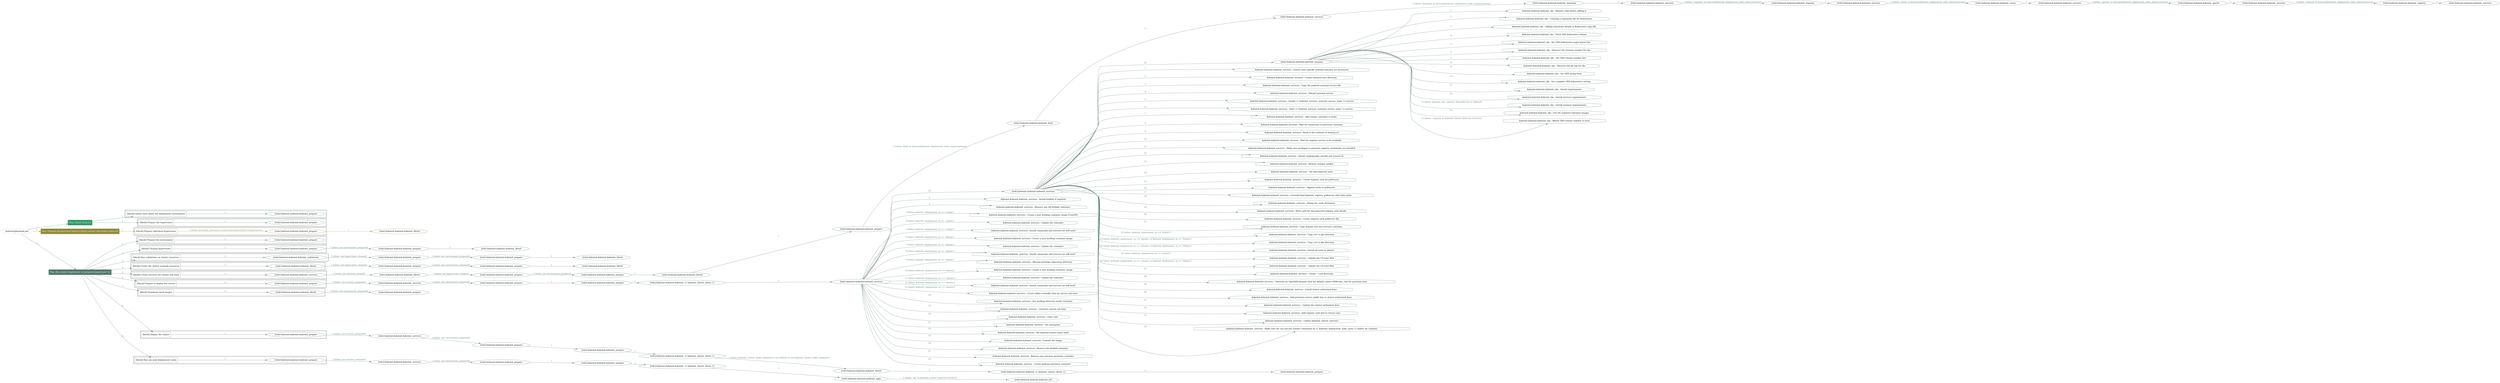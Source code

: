 digraph {
	graph [concentrate=true ordering=in rankdir=LR ratio=fill]
	edge [esep=5 sep=10]
	"kubeinit/playbook.yml" [id=root_node style=dotted]
	play_25789540 [label="Play: Initial setup (1)" color="#329a68" fontcolor="#ffffff" id=play_25789540 shape=box style=filled tooltip=localhost]
	"kubeinit/playbook.yml" -> play_25789540 [label="1 " color="#329a68" fontcolor="#329a68" id=edge_e72993f7 labeltooltip="1 " tooltip="1 "]
	subgraph "kubeinit.kubeinit.kubeinit_prepare" {
		role_4df6a228 [label="[role] kubeinit.kubeinit.kubeinit_prepare" color="#329a68" id=role_4df6a228 tooltip="kubeinit.kubeinit.kubeinit_prepare"]
	}
	subgraph "kubeinit.kubeinit.kubeinit_prepare" {
		role_48484038 [label="[role] kubeinit.kubeinit.kubeinit_prepare" color="#329a68" id=role_48484038 tooltip="kubeinit.kubeinit.kubeinit_prepare"]
	}
	subgraph "Play: Initial setup (1)" {
		play_25789540 -> block_17b54ec3 [label=1 color="#329a68" fontcolor="#329a68" id=edge_d758497b labeltooltip=1 tooltip=1]
		subgraph cluster_block_17b54ec3 {
			block_17b54ec3 [label="[block] Gather facts about the deployment environment" color="#329a68" id=block_17b54ec3 labeltooltip="Gather facts about the deployment environment" shape=box tooltip="Gather facts about the deployment environment"]
			block_17b54ec3 -> role_4df6a228 [label="1 " color="#329a68" fontcolor="#329a68" id=edge_946f43de labeltooltip="1 " tooltip="1 "]
		}
		play_25789540 -> block_f2a1f490 [label=2 color="#329a68" fontcolor="#329a68" id=edge_0c97f1bc labeltooltip=2 tooltip=2]
		subgraph cluster_block_f2a1f490 {
			block_f2a1f490 [label="[block] Prepare the hypervisors" color="#329a68" id=block_f2a1f490 labeltooltip="Prepare the hypervisors" shape=box tooltip="Prepare the hypervisors"]
			block_f2a1f490 -> role_48484038 [label="1 " color="#329a68" fontcolor="#329a68" id=edge_87503e55 labeltooltip="1 " tooltip="1 "]
		}
	}
	play_98fa24c6 [label="Play: Prepare all hypervisor hosts to deploy service and cluster nodes (0)" color="#918a3b" fontcolor="#ffffff" id=play_98fa24c6 shape=box style=filled tooltip="Play: Prepare all hypervisor hosts to deploy service and cluster nodes (0)"]
	"kubeinit/playbook.yml" -> play_98fa24c6 [label="2 " color="#918a3b" fontcolor="#918a3b" id=edge_3c9c5e88 labeltooltip="2 " tooltip="2 "]
	subgraph "kubeinit.kubeinit.kubeinit_libvirt" {
		role_6640e96f [label="[role] kubeinit.kubeinit.kubeinit_libvirt" color="#918a3b" id=role_6640e96f tooltip="kubeinit.kubeinit.kubeinit_libvirt"]
	}
	subgraph "kubeinit.kubeinit.kubeinit_prepare" {
		role_676ef710 [label="[role] kubeinit.kubeinit.kubeinit_prepare" color="#918a3b" id=role_676ef710 tooltip="kubeinit.kubeinit.kubeinit_prepare"]
		role_676ef710 -> role_6640e96f [label="1 " color="#918a3b" fontcolor="#918a3b" id=edge_6e7e1822 labeltooltip="1 " tooltip="1 "]
	}
	subgraph "Play: Prepare all hypervisor hosts to deploy service and cluster nodes (0)" {
		play_98fa24c6 -> block_30e8e353 [label=1 color="#918a3b" fontcolor="#918a3b" id=edge_4165d714 labeltooltip=1 tooltip=1]
		subgraph cluster_block_30e8e353 {
			block_30e8e353 [label="[block] Prepare individual hypervisors" color="#918a3b" id=block_30e8e353 labeltooltip="Prepare individual hypervisors" shape=box tooltip="Prepare individual hypervisors"]
			block_30e8e353 -> role_676ef710 [label="1 [when: inventory_hostname in hostvars['kubeinit-facts'].hypervisors]" color="#918a3b" fontcolor="#918a3b" id=edge_31c46680 labeltooltip="1 [when: inventory_hostname in hostvars['kubeinit-facts'].hypervisors]" tooltip="1 [when: inventory_hostname in hostvars['kubeinit-facts'].hypervisors]"]
		}
	}
	play_2e82a321 [label="Play: Run cluster deployment on prepared hypervisors (1)" color="#53796b" fontcolor="#ffffff" id=play_2e82a321 shape=box style=filled tooltip=localhost]
	"kubeinit/playbook.yml" -> play_2e82a321 [label="3 " color="#53796b" fontcolor="#53796b" id=edge_dcd41a32 labeltooltip="3 " tooltip="3 "]
	subgraph "kubeinit.kubeinit.kubeinit_prepare" {
		role_52cc72e0 [label="[role] kubeinit.kubeinit.kubeinit_prepare" color="#53796b" id=role_52cc72e0 tooltip="kubeinit.kubeinit.kubeinit_prepare"]
	}
	subgraph "kubeinit.kubeinit.kubeinit_libvirt" {
		role_91bd255e [label="[role] kubeinit.kubeinit.kubeinit_libvirt" color="#53796b" id=role_91bd255e tooltip="kubeinit.kubeinit.kubeinit_libvirt"]
	}
	subgraph "kubeinit.kubeinit.kubeinit_prepare" {
		role_01c3784e [label="[role] kubeinit.kubeinit.kubeinit_prepare" color="#53796b" id=role_01c3784e tooltip="kubeinit.kubeinit.kubeinit_prepare"]
		role_01c3784e -> role_91bd255e [label="1 " color="#53796b" fontcolor="#53796b" id=edge_bc0cad38 labeltooltip="1 " tooltip="1 "]
	}
	subgraph "kubeinit.kubeinit.kubeinit_prepare" {
		role_f15081f0 [label="[role] kubeinit.kubeinit.kubeinit_prepare" color="#53796b" id=role_f15081f0 tooltip="kubeinit.kubeinit.kubeinit_prepare"]
		role_f15081f0 -> role_01c3784e [label="1 [when: not environment_prepared]" color="#53796b" fontcolor="#53796b" id=edge_47e61c60 labeltooltip="1 [when: not environment_prepared]" tooltip="1 [when: not environment_prepared]"]
	}
	subgraph "kubeinit.kubeinit.kubeinit_libvirt" {
		role_75bc40c6 [label="[role] kubeinit.kubeinit.kubeinit_libvirt" color="#53796b" id=role_75bc40c6 tooltip="kubeinit.kubeinit.kubeinit_libvirt"]
	}
	subgraph "kubeinit.kubeinit.kubeinit_prepare" {
		role_148c593e [label="[role] kubeinit.kubeinit.kubeinit_prepare" color="#53796b" id=role_148c593e tooltip="kubeinit.kubeinit.kubeinit_prepare"]
		role_148c593e -> role_75bc40c6 [label="1 " color="#53796b" fontcolor="#53796b" id=edge_b3f2bfee labeltooltip="1 " tooltip="1 "]
	}
	subgraph "kubeinit.kubeinit.kubeinit_prepare" {
		role_64fa26fa [label="[role] kubeinit.kubeinit.kubeinit_prepare" color="#53796b" id=role_64fa26fa tooltip="kubeinit.kubeinit.kubeinit_prepare"]
		role_64fa26fa -> role_148c593e [label="1 [when: not environment_prepared]" color="#53796b" fontcolor="#53796b" id=edge_48b3cb70 labeltooltip="1 [when: not environment_prepared]" tooltip="1 [when: not environment_prepared]"]
	}
	subgraph "kubeinit.kubeinit.kubeinit_validations" {
		role_69326108 [label="[role] kubeinit.kubeinit.kubeinit_validations" color="#53796b" id=role_69326108 tooltip="kubeinit.kubeinit.kubeinit_validations"]
		role_69326108 -> role_64fa26fa [label="1 [when: not hypervisors_cleaned]" color="#53796b" fontcolor="#53796b" id=edge_3d1f391d labeltooltip="1 [when: not hypervisors_cleaned]" tooltip="1 [when: not hypervisors_cleaned]"]
	}
	subgraph "kubeinit.kubeinit.kubeinit_libvirt" {
		role_9cb591c0 [label="[role] kubeinit.kubeinit.kubeinit_libvirt" color="#53796b" id=role_9cb591c0 tooltip="kubeinit.kubeinit.kubeinit_libvirt"]
	}
	subgraph "kubeinit.kubeinit.kubeinit_prepare" {
		role_30852ffd [label="[role] kubeinit.kubeinit.kubeinit_prepare" color="#53796b" id=role_30852ffd tooltip="kubeinit.kubeinit.kubeinit_prepare"]
		role_30852ffd -> role_9cb591c0 [label="1 " color="#53796b" fontcolor="#53796b" id=edge_0b6bb149 labeltooltip="1 " tooltip="1 "]
	}
	subgraph "kubeinit.kubeinit.kubeinit_prepare" {
		role_0c551591 [label="[role] kubeinit.kubeinit.kubeinit_prepare" color="#53796b" id=role_0c551591 tooltip="kubeinit.kubeinit.kubeinit_prepare"]
		role_0c551591 -> role_30852ffd [label="1 [when: not environment_prepared]" color="#53796b" fontcolor="#53796b" id=edge_a47291db labeltooltip="1 [when: not environment_prepared]" tooltip="1 [when: not environment_prepared]"]
	}
	subgraph "kubeinit.kubeinit.kubeinit_libvirt" {
		role_129288cf [label="[role] kubeinit.kubeinit.kubeinit_libvirt" color="#53796b" id=role_129288cf tooltip="kubeinit.kubeinit.kubeinit_libvirt"]
		role_129288cf -> role_0c551591 [label="1 [when: not hypervisors_cleaned]" color="#53796b" fontcolor="#53796b" id=edge_26e2d0e3 labeltooltip="1 [when: not hypervisors_cleaned]" tooltip="1 [when: not hypervisors_cleaned]"]
	}
	subgraph "kubeinit.kubeinit.kubeinit_services" {
		role_c8e3eb1c [label="[role] kubeinit.kubeinit.kubeinit_services" color="#53796b" id=role_c8e3eb1c tooltip="kubeinit.kubeinit.kubeinit_services"]
	}
	subgraph "kubeinit.kubeinit.kubeinit_registry" {
		role_3430ca4b [label="[role] kubeinit.kubeinit.kubeinit_registry" color="#53796b" id=role_3430ca4b tooltip="kubeinit.kubeinit.kubeinit_registry"]
		role_3430ca4b -> role_c8e3eb1c [label="1 " color="#53796b" fontcolor="#53796b" id=edge_f22e5ce3 labeltooltip="1 " tooltip="1 "]
	}
	subgraph "kubeinit.kubeinit.kubeinit_services" {
		role_f0781c27 [label="[role] kubeinit.kubeinit.kubeinit_services" color="#53796b" id=role_f0781c27 tooltip="kubeinit.kubeinit.kubeinit_services"]
		role_f0781c27 -> role_3430ca4b [label="1 [when: 'registry' in hostvars[kubeinit_deployment_node_name].services]" color="#53796b" fontcolor="#53796b" id=edge_5f184052 labeltooltip="1 [when: 'registry' in hostvars[kubeinit_deployment_node_name].services]" tooltip="1 [when: 'registry' in hostvars[kubeinit_deployment_node_name].services]"]
	}
	subgraph "kubeinit.kubeinit.kubeinit_apache" {
		role_64b2e6e4 [label="[role] kubeinit.kubeinit.kubeinit_apache" color="#53796b" id=role_64b2e6e4 tooltip="kubeinit.kubeinit.kubeinit_apache"]
		role_64b2e6e4 -> role_f0781c27 [label="1 " color="#53796b" fontcolor="#53796b" id=edge_70e36060 labeltooltip="1 " tooltip="1 "]
	}
	subgraph "kubeinit.kubeinit.kubeinit_services" {
		role_1361f403 [label="[role] kubeinit.kubeinit.kubeinit_services" color="#53796b" id=role_1361f403 tooltip="kubeinit.kubeinit.kubeinit_services"]
		role_1361f403 -> role_64b2e6e4 [label="1 [when: 'apache' in hostvars[kubeinit_deployment_node_name].services]" color="#53796b" fontcolor="#53796b" id=edge_2eb09c54 labeltooltip="1 [when: 'apache' in hostvars[kubeinit_deployment_node_name].services]" tooltip="1 [when: 'apache' in hostvars[kubeinit_deployment_node_name].services]"]
	}
	subgraph "kubeinit.kubeinit.kubeinit_nexus" {
		role_da338836 [label="[role] kubeinit.kubeinit.kubeinit_nexus" color="#53796b" id=role_da338836 tooltip="kubeinit.kubeinit.kubeinit_nexus"]
		role_da338836 -> role_1361f403 [label="1 " color="#53796b" fontcolor="#53796b" id=edge_807ebc7d labeltooltip="1 " tooltip="1 "]
	}
	subgraph "kubeinit.kubeinit.kubeinit_services" {
		role_8c362864 [label="[role] kubeinit.kubeinit.kubeinit_services" color="#53796b" id=role_8c362864 tooltip="kubeinit.kubeinit.kubeinit_services"]
		role_8c362864 -> role_da338836 [label="1 [when: 'nexus' in hostvars[kubeinit_deployment_node_name].services]" color="#53796b" fontcolor="#53796b" id=edge_daf36985 labeltooltip="1 [when: 'nexus' in hostvars[kubeinit_deployment_node_name].services]" tooltip="1 [when: 'nexus' in hostvars[kubeinit_deployment_node_name].services]"]
	}
	subgraph "kubeinit.kubeinit.kubeinit_haproxy" {
		role_e01e38b0 [label="[role] kubeinit.kubeinit.kubeinit_haproxy" color="#53796b" id=role_e01e38b0 tooltip="kubeinit.kubeinit.kubeinit_haproxy"]
		role_e01e38b0 -> role_8c362864 [label="1 " color="#53796b" fontcolor="#53796b" id=edge_41c05261 labeltooltip="1 " tooltip="1 "]
	}
	subgraph "kubeinit.kubeinit.kubeinit_services" {
		role_1e6f1e65 [label="[role] kubeinit.kubeinit.kubeinit_services" color="#53796b" id=role_1e6f1e65 tooltip="kubeinit.kubeinit.kubeinit_services"]
		role_1e6f1e65 -> role_e01e38b0 [label="1 [when: 'haproxy' in hostvars[kubeinit_deployment_node_name].services]" color="#53796b" fontcolor="#53796b" id=edge_420deba4 labeltooltip="1 [when: 'haproxy' in hostvars[kubeinit_deployment_node_name].services]" tooltip="1 [when: 'haproxy' in hostvars[kubeinit_deployment_node_name].services]"]
	}
	subgraph "kubeinit.kubeinit.kubeinit_dnsmasq" {
		role_87e33ebc [label="[role] kubeinit.kubeinit.kubeinit_dnsmasq" color="#53796b" id=role_87e33ebc tooltip="kubeinit.kubeinit.kubeinit_dnsmasq"]
		role_87e33ebc -> role_1e6f1e65 [label="1 " color="#53796b" fontcolor="#53796b" id=edge_e63c06e6 labeltooltip="1 " tooltip="1 "]
	}
	subgraph "kubeinit.kubeinit.kubeinit_services" {
		role_403a1148 [label="[role] kubeinit.kubeinit.kubeinit_services" color="#53796b" id=role_403a1148 tooltip="kubeinit.kubeinit.kubeinit_services"]
		role_403a1148 -> role_87e33ebc [label="1 [when: 'dnsmasq' in hostvars[kubeinit_deployment_node_name].services]" color="#53796b" fontcolor="#53796b" id=edge_1a9ef596 labeltooltip="1 [when: 'dnsmasq' in hostvars[kubeinit_deployment_node_name].services]" tooltip="1 [when: 'dnsmasq' in hostvars[kubeinit_deployment_node_name].services]"]
	}
	subgraph "kubeinit.kubeinit.kubeinit_bind" {
		role_0ee62d5f [label="[role] kubeinit.kubeinit.kubeinit_bind" color="#53796b" id=role_0ee62d5f tooltip="kubeinit.kubeinit.kubeinit_bind"]
		role_0ee62d5f -> role_403a1148 [label="1 " color="#53796b" fontcolor="#53796b" id=edge_a21b7082 labeltooltip="1 " tooltip="1 "]
	}
	subgraph "kubeinit.kubeinit.kubeinit_prepare" {
		role_9c7f9325 [label="[role] kubeinit.kubeinit.kubeinit_prepare" color="#53796b" id=role_9c7f9325 tooltip="kubeinit.kubeinit.kubeinit_prepare"]
		role_9c7f9325 -> role_0ee62d5f [label="1 [when: 'bind' in hostvars[kubeinit_deployment_node_name].services]" color="#53796b" fontcolor="#53796b" id=edge_b4602057 labeltooltip="1 [when: 'bind' in hostvars[kubeinit_deployment_node_name].services]" tooltip="1 [when: 'bind' in hostvars[kubeinit_deployment_node_name].services]"]
	}
	subgraph "kubeinit.kubeinit.kubeinit_libvirt" {
		role_563d965b [label="[role] kubeinit.kubeinit.kubeinit_libvirt" color="#53796b" id=role_563d965b tooltip="kubeinit.kubeinit.kubeinit_libvirt"]
		role_563d965b -> role_9c7f9325 [label="1 " color="#53796b" fontcolor="#53796b" id=edge_ec39329e labeltooltip="1 " tooltip="1 "]
	}
	subgraph "kubeinit.kubeinit.kubeinit_prepare" {
		role_1eae151d [label="[role] kubeinit.kubeinit.kubeinit_prepare" color="#53796b" id=role_1eae151d tooltip="kubeinit.kubeinit.kubeinit_prepare"]
		role_1eae151d -> role_563d965b [label="1 " color="#53796b" fontcolor="#53796b" id=edge_123598b6 labeltooltip="1 " tooltip="1 "]
	}
	subgraph "kubeinit.kubeinit.kubeinit_prepare" {
		role_39b27f8f [label="[role] kubeinit.kubeinit.kubeinit_prepare" color="#53796b" id=role_39b27f8f tooltip="kubeinit.kubeinit.kubeinit_prepare"]
		role_39b27f8f -> role_1eae151d [label="1 [when: not environment_prepared]" color="#53796b" fontcolor="#53796b" id=edge_3dd0908a labeltooltip="1 [when: not environment_prepared]" tooltip="1 [when: not environment_prepared]"]
	}
	subgraph "kubeinit.kubeinit.kubeinit_libvirt" {
		role_da06d9b3 [label="[role] kubeinit.kubeinit.kubeinit_libvirt" color="#53796b" id=role_da06d9b3 tooltip="kubeinit.kubeinit.kubeinit_libvirt"]
		role_da06d9b3 -> role_39b27f8f [label="1 [when: not hypervisors_cleaned]" color="#53796b" fontcolor="#53796b" id=edge_dd434729 labeltooltip="1 [when: not hypervisors_cleaned]" tooltip="1 [when: not hypervisors_cleaned]"]
	}
	subgraph "kubeinit.kubeinit.kubeinit_services" {
		role_a884a2f3 [label="[role] kubeinit.kubeinit.kubeinit_services" color="#53796b" id=role_a884a2f3 tooltip="kubeinit.kubeinit.kubeinit_services"]
		role_a884a2f3 -> role_da06d9b3 [label="1 [when: not network_created]" color="#53796b" fontcolor="#53796b" id=edge_7356e117 labeltooltip="1 [when: not network_created]" tooltip="1 [when: not network_created]"]
	}
	subgraph "kubeinit.kubeinit.kubeinit_prepare" {
		role_0b2f1f33 [label="[role] kubeinit.kubeinit.kubeinit_prepare" color="#53796b" id=role_0b2f1f33 tooltip="kubeinit.kubeinit.kubeinit_prepare"]
		task_57b8f708 [label="kubeinit.kubeinit.kubeinit_eks : Remove repo before adding it" color="#53796b" id=task_57b8f708 shape=octagon tooltip="kubeinit.kubeinit.kubeinit_eks : Remove repo before adding it"]
		role_0b2f1f33 -> task_57b8f708 [label="1 " color="#53796b" fontcolor="#53796b" id=edge_034bfcb4 labeltooltip="1 " tooltip="1 "]
		task_d1ec7cb8 [label="kubeinit.kubeinit.kubeinit_eks : Creating a repository file for Kubernetes" color="#53796b" id=task_d1ec7cb8 shape=octagon tooltip="kubeinit.kubeinit.kubeinit_eks : Creating a repository file for Kubernetes"]
		role_0b2f1f33 -> task_d1ec7cb8 [label="2 " color="#53796b" fontcolor="#53796b" id=edge_14d5b4a9 labeltooltip="2 " tooltip="2 "]
		task_637b5ed0 [label="kubeinit.kubeinit.kubeinit_eks : Adding repository details in Kubernetes repo file." color="#53796b" id=task_637b5ed0 shape=octagon tooltip="kubeinit.kubeinit.kubeinit_eks : Adding repository details in Kubernetes repo file."]
		role_0b2f1f33 -> task_637b5ed0 [label="3 " color="#53796b" fontcolor="#53796b" id=edge_a90bb198 labeltooltip="3 " tooltip="3 "]
		task_cccdb07d [label="kubeinit.kubeinit.kubeinit_eks : Fetch EKS kubernetes release" color="#53796b" id=task_cccdb07d shape=octagon tooltip="kubeinit.kubeinit.kubeinit_eks : Fetch EKS kubernetes release"]
		role_0b2f1f33 -> task_cccdb07d [label="4 " color="#53796b" fontcolor="#53796b" id=edge_3effc099 labeltooltip="4 " tooltip="4 "]
		task_7ed0fc8e [label="kubeinit.kubeinit.kubeinit_eks : Set EKS kubernetes major-minor fact" color="#53796b" id=task_7ed0fc8e shape=octagon tooltip="kubeinit.kubeinit.kubeinit_eks : Set EKS kubernetes major-minor fact"]
		role_0b2f1f33 -> task_7ed0fc8e [label="5 " color="#53796b" fontcolor="#53796b" id=edge_ef9a0d9e labeltooltip="5 " tooltip="5 "]
		task_a417e04e [label="kubeinit.kubeinit.kubeinit_eks : Discover the revision number for eks" color="#53796b" id=task_a417e04e shape=octagon tooltip="kubeinit.kubeinit.kubeinit_eks : Discover the revision number for eks"]
		role_0b2f1f33 -> task_a417e04e [label="6 " color="#53796b" fontcolor="#53796b" id=edge_73e4083b labeltooltip="6 " tooltip="6 "]
		task_6b49d106 [label="kubeinit.kubeinit.kubeinit_eks : Set EKS release number fact" color="#53796b" id=task_6b49d106 shape=octagon tooltip="kubeinit.kubeinit.kubeinit_eks : Set EKS release number fact"]
		role_0b2f1f33 -> task_6b49d106 [label="7 " color="#53796b" fontcolor="#53796b" id=edge_de45805b labeltooltip="7 " tooltip="7 "]
		task_8132c5a5 [label="kubeinit.kubeinit.kubeinit_eks : Discover the git tag for eks" color="#53796b" id=task_8132c5a5 shape=octagon tooltip="kubeinit.kubeinit.kubeinit_eks : Discover the git tag for eks"]
		role_0b2f1f33 -> task_8132c5a5 [label="8 " color="#53796b" fontcolor="#53796b" id=edge_31110640 labeltooltip="8 " tooltip="8 "]
		task_dbc6f113 [label="kubeinit.kubeinit.kubeinit_eks : Set EKS string facts" color="#53796b" id=task_dbc6f113 shape=octagon tooltip="kubeinit.kubeinit.kubeinit_eks : Set EKS string facts"]
		role_0b2f1f33 -> task_dbc6f113 [label="9 " color="#53796b" fontcolor="#53796b" id=edge_4425cafe labeltooltip="9 " tooltip="9 "]
		task_cc38e814 [label="kubeinit.kubeinit.kubeinit_eks : Set complete EKS kubernetes version" color="#53796b" id=task_cc38e814 shape=octagon tooltip="kubeinit.kubeinit.kubeinit_eks : Set complete EKS kubernetes version"]
		role_0b2f1f33 -> task_cc38e814 [label="10 " color="#53796b" fontcolor="#53796b" id=edge_0fdbec52 labeltooltip="10 " tooltip="10 "]
		task_9419f75a [label="kubeinit.kubeinit.kubeinit_eks : Install requirements" color="#53796b" id=task_9419f75a shape=octagon tooltip="kubeinit.kubeinit.kubeinit_eks : Install requirements"]
		role_0b2f1f33 -> task_9419f75a [label="11 " color="#53796b" fontcolor="#53796b" id=edge_d0635ce7 labeltooltip="11 " tooltip="11 "]
		task_ac7477d4 [label="kubeinit.kubeinit.kubeinit_eks : Install services requirements" color="#53796b" id=task_ac7477d4 shape=octagon tooltip="kubeinit.kubeinit.kubeinit_eks : Install services requirements"]
		role_0b2f1f33 -> task_ac7477d4 [label="12 " color="#53796b" fontcolor="#53796b" id=edge_d0572738 labeltooltip="12 " tooltip="12 "]
		task_7e1695ed [label="kubeinit.kubeinit.kubeinit_eks : Install common requirements" color="#53796b" id=task_7e1695ed shape=octagon tooltip="kubeinit.kubeinit.kubeinit_eks : Install common requirements"]
		role_0b2f1f33 -> task_7e1695ed [label="13 [when: kubeinit_eks_common_dependencies is defined]" color="#53796b" fontcolor="#53796b" id=edge_30353ecc labeltooltip="13 [when: kubeinit_eks_common_dependencies is defined]" tooltip="13 [when: kubeinit_eks_common_dependencies is defined]"]
		task_5ae4efda [label="kubeinit.kubeinit.kubeinit_eks : Get the required container images" color="#53796b" id=task_5ae4efda shape=octagon tooltip="kubeinit.kubeinit.kubeinit_eks : Get the required container images"]
		role_0b2f1f33 -> task_5ae4efda [label="14 " color="#53796b" fontcolor="#53796b" id=edge_1bb314c8 labeltooltip="14 " tooltip="14 "]
		task_16249d3e [label="kubeinit.kubeinit.kubeinit_eks : Mirror EKS remote registry to local" color="#53796b" id=task_16249d3e shape=octagon tooltip="kubeinit.kubeinit.kubeinit_eks : Mirror EKS remote registry to local"]
		role_0b2f1f33 -> task_16249d3e [label="15 [when: 'registry' in kubeinit_cluster_hostvars.services]" color="#53796b" fontcolor="#53796b" id=edge_6104a4f0 labeltooltip="15 [when: 'registry' in kubeinit_cluster_hostvars.services]" tooltip="15 [when: 'registry' in kubeinit_cluster_hostvars.services]"]
	}
	subgraph "kubeinit.kubeinit.kubeinit_services" {
		role_f0142e36 [label="[role] kubeinit.kubeinit.kubeinit_services" color="#53796b" id=role_f0142e36 tooltip="kubeinit.kubeinit.kubeinit_services"]
		task_8b461ec0 [label="kubeinit.kubeinit.kubeinit_services : Ensure user specific systemd instance are persistent" color="#53796b" id=task_8b461ec0 shape=octagon tooltip="kubeinit.kubeinit.kubeinit_services : Ensure user specific systemd instance are persistent"]
		role_f0142e36 -> task_8b461ec0 [label="1 " color="#53796b" fontcolor="#53796b" id=edge_ca26e8cc labeltooltip="1 " tooltip="1 "]
		task_dc1bced7 [label="kubeinit.kubeinit.kubeinit_services : Create systemd user directory" color="#53796b" id=task_dc1bced7 shape=octagon tooltip="kubeinit.kubeinit.kubeinit_services : Create systemd user directory"]
		role_f0142e36 -> task_dc1bced7 [label="2 " color="#53796b" fontcolor="#53796b" id=edge_1632a07d labeltooltip="2 " tooltip="2 "]
		task_22d234e5 [label="kubeinit.kubeinit.kubeinit_services : Copy the podman systemd service file" color="#53796b" id=task_22d234e5 shape=octagon tooltip="kubeinit.kubeinit.kubeinit_services : Copy the podman systemd service file"]
		role_f0142e36 -> task_22d234e5 [label="3 " color="#53796b" fontcolor="#53796b" id=edge_368835a4 labeltooltip="3 " tooltip="3 "]
		task_c2c61f5b [label="kubeinit.kubeinit.kubeinit_services : Reload systemd service" color="#53796b" id=task_c2c61f5b shape=octagon tooltip="kubeinit.kubeinit.kubeinit_services : Reload systemd service"]
		role_f0142e36 -> task_c2c61f5b [label="4 " color="#53796b" fontcolor="#53796b" id=edge_15d389c3 labeltooltip="4 " tooltip="4 "]
		task_32464d28 [label="kubeinit.kubeinit.kubeinit_services : Enable {{ kubeinit_services_systemd_service_name }}.service" color="#53796b" id=task_32464d28 shape=octagon tooltip="kubeinit.kubeinit.kubeinit_services : Enable {{ kubeinit_services_systemd_service_name }}.service"]
		role_f0142e36 -> task_32464d28 [label="5 " color="#53796b" fontcolor="#53796b" id=edge_c49d6d9f labeltooltip="5 " tooltip="5 "]
		task_c807ba89 [label="kubeinit.kubeinit.kubeinit_services : Start {{ kubeinit_services_systemd_service_name }}.service" color="#53796b" id=task_c807ba89 shape=octagon tooltip="kubeinit.kubeinit.kubeinit_services : Start {{ kubeinit_services_systemd_service_name }}.service"]
		role_f0142e36 -> task_c807ba89 [label="6 " color="#53796b" fontcolor="#53796b" id=edge_3a4fb775 labeltooltip="6 " tooltip="6 "]
		task_00e70c11 [label="kubeinit.kubeinit.kubeinit_services : Add remote container to hosts" color="#53796b" id=task_00e70c11 shape=octagon tooltip="kubeinit.kubeinit.kubeinit_services : Add remote container to hosts"]
		role_f0142e36 -> task_00e70c11 [label="7 " color="#53796b" fontcolor="#53796b" id=edge_1b70b6ad labeltooltip="7 " tooltip="7 "]
		task_2fcf8228 [label="kubeinit.kubeinit.kubeinit_services : Wait for connection to provision container" color="#53796b" id=task_2fcf8228 shape=octagon tooltip="kubeinit.kubeinit.kubeinit_services : Wait for connection to provision container"]
		role_f0142e36 -> task_2fcf8228 [label="8 " color="#53796b" fontcolor="#53796b" id=edge_6fb21a37 labeltooltip="8 " tooltip="8 "]
		task_a76da581 [label="kubeinit.kubeinit.kubeinit_services : Read in the contents of domain.crt" color="#53796b" id=task_a76da581 shape=octagon tooltip="kubeinit.kubeinit.kubeinit_services : Read in the contents of domain.crt"]
		role_f0142e36 -> task_a76da581 [label="9 " color="#53796b" fontcolor="#53796b" id=edge_44ac663f labeltooltip="9 " tooltip="9 "]
		task_7c9d9013 [label="kubeinit.kubeinit.kubeinit_services : Wait for registry service to be available" color="#53796b" id=task_7c9d9013 shape=octagon tooltip="kubeinit.kubeinit.kubeinit_services : Wait for registry service to be available"]
		role_f0142e36 -> task_7c9d9013 [label="10 " color="#53796b" fontcolor="#53796b" id=edge_3a46d1f7 labeltooltip="10 " tooltip="10 "]
		task_2ae25ecf [label="kubeinit.kubeinit.kubeinit_services : Make sure packages to generate registry credentials are installed" color="#53796b" id=task_2ae25ecf shape=octagon tooltip="kubeinit.kubeinit.kubeinit_services : Make sure packages to generate registry credentials are installed"]
		role_f0142e36 -> task_2ae25ecf [label="11 " color="#53796b" fontcolor="#53796b" id=edge_ad8ce67d labeltooltip="11 " tooltip="11 "]
		task_748e7cab [label="kubeinit.kubeinit.kubeinit_services : Install cryptography, passlib and nexus3-cli" color="#53796b" id=task_748e7cab shape=octagon tooltip="kubeinit.kubeinit.kubeinit_services : Install cryptography, passlib and nexus3-cli"]
		role_f0142e36 -> task_748e7cab [label="12 " color="#53796b" fontcolor="#53796b" id=edge_ad7fa4c1 labeltooltip="12 " tooltip="12 "]
		task_e6ee213f [label="kubeinit.kubeinit.kubeinit_services : Remove nologin marker" color="#53796b" id=task_e6ee213f shape=octagon tooltip="kubeinit.kubeinit.kubeinit_services : Remove nologin marker"]
		role_f0142e36 -> task_e6ee213f [label="13 " color="#53796b" fontcolor="#53796b" id=edge_d543a660 labeltooltip="13 " tooltip="13 "]
		task_3861ac7d [label="kubeinit.kubeinit.kubeinit_services : Set disconnected_auth" color="#53796b" id=task_3861ac7d shape=octagon tooltip="kubeinit.kubeinit.kubeinit_services : Set disconnected_auth"]
		role_f0142e36 -> task_3861ac7d [label="14 " color="#53796b" fontcolor="#53796b" id=edge_80b7dc83 labeltooltip="14 " tooltip="14 "]
		task_4680529b [label="kubeinit.kubeinit.kubeinit_services : Create registry auth for pullsecret" color="#53796b" id=task_4680529b shape=octagon tooltip="kubeinit.kubeinit.kubeinit_services : Create registry auth for pullsecret"]
		role_f0142e36 -> task_4680529b [label="15 " color="#53796b" fontcolor="#53796b" id=edge_90eb431f labeltooltip="15 " tooltip="15 "]
		task_8eae2893 [label="kubeinit.kubeinit.kubeinit_services : Append auths to pullsecret" color="#53796b" id=task_8eae2893 shape=octagon tooltip="kubeinit.kubeinit.kubeinit_services : Append auths to pullsecret"]
		role_f0142e36 -> task_8eae2893 [label="16 " color="#53796b" fontcolor="#53796b" id=edge_8a4b43af labeltooltip="16 " tooltip="16 "]
		task_775c428d [label="kubeinit.kubeinit.kubeinit_services : Override final kubeinit_registry_pullsecret with both auths" color="#53796b" id=task_775c428d shape=octagon tooltip="kubeinit.kubeinit.kubeinit_services : Override final kubeinit_registry_pullsecret with both auths"]
		role_f0142e36 -> task_775c428d [label="17 " color="#53796b" fontcolor="#53796b" id=edge_0928d2c8 labeltooltip="17 " tooltip="17 "]
		task_4ec63180 [label="kubeinit.kubeinit.kubeinit_services : Debug the creds dictionary" color="#53796b" id=task_4ec63180 shape=octagon tooltip="kubeinit.kubeinit.kubeinit_services : Debug the creds dictionary"]
		role_f0142e36 -> task_4ec63180 [label="18 " color="#53796b" fontcolor="#53796b" id=edge_82c70f83 labeltooltip="18 " tooltip="18 "]
		task_bd689809 [label="kubeinit.kubeinit.kubeinit_services : Write auth for disconnected registry auth details" color="#53796b" id=task_bd689809 shape=octagon tooltip="kubeinit.kubeinit.kubeinit_services : Write auth for disconnected registry auth details"]
		role_f0142e36 -> task_bd689809 [label="19 " color="#53796b" fontcolor="#53796b" id=edge_e71bb30f labeltooltip="19 " tooltip="19 "]
		task_c376db4e [label="kubeinit.kubeinit.kubeinit_services : Create registry auth pullsecret file" color="#53796b" id=task_c376db4e shape=octagon tooltip="kubeinit.kubeinit.kubeinit_services : Create registry auth pullsecret file"]
		role_f0142e36 -> task_c376db4e [label="20 " color="#53796b" fontcolor="#53796b" id=edge_a72ad95c labeltooltip="20 " tooltip="20 "]
		task_e8494477 [label="kubeinit.kubeinit.kubeinit_services : Copy domain cert into services container" color="#53796b" id=task_e8494477 shape=octagon tooltip="kubeinit.kubeinit.kubeinit_services : Copy domain cert into services container"]
		role_f0142e36 -> task_e8494477 [label="21 " color="#53796b" fontcolor="#53796b" id=edge_98558f03 labeltooltip="21 " tooltip="21 "]
		task_863ad43c [label="kubeinit.kubeinit.kubeinit_services : Copy cert to pki directory" color="#53796b" id=task_863ad43c shape=octagon tooltip="kubeinit.kubeinit.kubeinit_services : Copy cert to pki directory"]
		role_f0142e36 -> task_863ad43c [label="22 [when: kubeinit_deployment_os == 'centos']" color="#53796b" fontcolor="#53796b" id=edge_702bed70 labeltooltip="22 [when: kubeinit_deployment_os == 'centos']" tooltip="22 [when: kubeinit_deployment_os == 'centos']"]
		task_c330febb [label="kubeinit.kubeinit.kubeinit_services : Copy cert to pki directory" color="#53796b" id=task_c330febb shape=octagon tooltip="kubeinit.kubeinit.kubeinit_services : Copy cert to pki directory"]
		role_f0142e36 -> task_c330febb [label="23 [when: kubeinit_deployment_os == 'ubuntu' or kubeinit_deployment_os == 'debian']" color="#53796b" fontcolor="#53796b" id=edge_531fca39 labeltooltip="23 [when: kubeinit_deployment_os == 'ubuntu' or kubeinit_deployment_os == 'debian']" tooltip="23 [when: kubeinit_deployment_os == 'ubuntu' or kubeinit_deployment_os == 'debian']"]
		task_31eccf15 [label="kubeinit.kubeinit.kubeinit_services : Install all certs in ubuntu" color="#53796b" id=task_31eccf15 shape=octagon tooltip="kubeinit.kubeinit.kubeinit_services : Install all certs in ubuntu"]
		role_f0142e36 -> task_31eccf15 [label="24 [when: kubeinit_deployment_os == 'ubuntu' or kubeinit_deployment_os == 'debian']" color="#53796b" fontcolor="#53796b" id=edge_282d697e labeltooltip="24 [when: kubeinit_deployment_os == 'ubuntu' or kubeinit_deployment_os == 'debian']" tooltip="24 [when: kubeinit_deployment_os == 'ubuntu' or kubeinit_deployment_os == 'debian']"]
		task_029cddeb [label="kubeinit.kubeinit.kubeinit_services : Update the CA trust files" color="#53796b" id=task_029cddeb shape=octagon tooltip="kubeinit.kubeinit.kubeinit_services : Update the CA trust files"]
		role_f0142e36 -> task_029cddeb [label="25 [when: kubeinit_deployment_os == 'centos']" color="#53796b" fontcolor="#53796b" id=edge_5b55aae2 labeltooltip="25 [when: kubeinit_deployment_os == 'centos']" tooltip="25 [when: kubeinit_deployment_os == 'centos']"]
		task_50ca7800 [label="kubeinit.kubeinit.kubeinit_services : Update the CA trust files" color="#53796b" id=task_50ca7800 shape=octagon tooltip="kubeinit.kubeinit.kubeinit_services : Update the CA trust files"]
		role_f0142e36 -> task_50ca7800 [label="26 [when: kubeinit_deployment_os == 'ubuntu' or kubeinit_deployment_os == 'debian']" color="#53796b" fontcolor="#53796b" id=edge_95b531e8 labeltooltip="26 [when: kubeinit_deployment_os == 'ubuntu' or kubeinit_deployment_os == 'debian']" tooltip="26 [when: kubeinit_deployment_os == 'ubuntu' or kubeinit_deployment_os == 'debian']"]
		task_827b15aa [label="kubeinit.kubeinit.kubeinit_services : Create ~/.ssh directory" color="#53796b" id=task_827b15aa shape=octagon tooltip="kubeinit.kubeinit.kubeinit_services : Create ~/.ssh directory"]
		role_f0142e36 -> task_827b15aa [label="27 " color="#53796b" fontcolor="#53796b" id=edge_f384c23d labeltooltip="27 " tooltip="27 "]
		task_21db5887 [label="kubeinit.kubeinit.kubeinit_services : Generate an OpenSSH keypair with the default values (4096 bits, rsa) for provision host" color="#53796b" id=task_21db5887 shape=octagon tooltip="kubeinit.kubeinit.kubeinit_services : Generate an OpenSSH keypair with the default values (4096 bits, rsa) for provision host"]
		role_f0142e36 -> task_21db5887 [label="28 " color="#53796b" fontcolor="#53796b" id=edge_23a3ebdc labeltooltip="28 " tooltip="28 "]
		task_e54b8ce9 [label="kubeinit.kubeinit.kubeinit_services : Install cluster authorized keys" color="#53796b" id=task_e54b8ce9 shape=octagon tooltip="kubeinit.kubeinit.kubeinit_services : Install cluster authorized keys"]
		role_f0142e36 -> task_e54b8ce9 [label="29 " color="#53796b" fontcolor="#53796b" id=edge_7071a7eb labeltooltip="29 " tooltip="29 "]
		task_0a87ad24 [label="kubeinit.kubeinit.kubeinit_services : Add provision service public key to cluster authorized_keys" color="#53796b" id=task_0a87ad24 shape=octagon tooltip="kubeinit.kubeinit.kubeinit_services : Add provision service public key to cluster authorized_keys"]
		role_f0142e36 -> task_0a87ad24 [label="30 " color="#53796b" fontcolor="#53796b" id=edge_6f6d266f labeltooltip="30 " tooltip="30 "]
		task_424a9bed [label="kubeinit.kubeinit.kubeinit_services : Update the cluster authorized_keys" color="#53796b" id=task_424a9bed shape=octagon tooltip="kubeinit.kubeinit.kubeinit_services : Update the cluster authorized_keys"]
		role_f0142e36 -> task_424a9bed [label="31 " color="#53796b" fontcolor="#53796b" id=edge_68250f46 labeltooltip="31 " tooltip="31 "]
		task_889a74db [label="kubeinit.kubeinit.kubeinit_services : Add registry auth info to cluster vars" color="#53796b" id=task_889a74db shape=octagon tooltip="kubeinit.kubeinit.kubeinit_services : Add registry auth info to cluster vars"]
		role_f0142e36 -> task_889a74db [label="32 " color="#53796b" fontcolor="#53796b" id=edge_e3b362b3 labeltooltip="32 " tooltip="32 "]
		task_a175d3c4 [label="kubeinit.kubeinit.kubeinit_services : Update kubeinit_cluster_hostvars" color="#53796b" id=task_a175d3c4 shape=octagon tooltip="kubeinit.kubeinit.kubeinit_services : Update kubeinit_cluster_hostvars"]
		role_f0142e36 -> task_a175d3c4 [label="33 " color="#53796b" fontcolor="#53796b" id=edge_61ef1e95 labeltooltip="33 " tooltip="33 "]
		task_149f2c0f [label="kubeinit.kubeinit.kubeinit_services : Make sure we can execute remote commands on {{ kubeinit_deployment_node_name }} before we continue" color="#53796b" id=task_149f2c0f shape=octagon tooltip="kubeinit.kubeinit.kubeinit_services : Make sure we can execute remote commands on {{ kubeinit_deployment_node_name }} before we continue"]
		role_f0142e36 -> task_149f2c0f [label="34 " color="#53796b" fontcolor="#53796b" id=edge_6f3a9f80 labeltooltip="34 " tooltip="34 "]
		role_f0142e36 -> role_0b2f1f33 [label="35 " color="#53796b" fontcolor="#53796b" id=edge_2817893d labeltooltip="35 " tooltip="35 "]
	}
	subgraph "kubeinit.kubeinit.kubeinit_services" {
		role_968271bb [label="[role] kubeinit.kubeinit.kubeinit_services" color="#53796b" id=role_968271bb tooltip="kubeinit.kubeinit.kubeinit_services"]
		task_5c07f62b [label="kubeinit.kubeinit.kubeinit_services : Install buildah if required" color="#53796b" id=task_5c07f62b shape=octagon tooltip="kubeinit.kubeinit.kubeinit_services : Install buildah if required"]
		role_968271bb -> task_5c07f62b [label="1 " color="#53796b" fontcolor="#53796b" id=edge_a0b656a6 labeltooltip="1 " tooltip="1 "]
		task_ec59de13 [label="kubeinit.kubeinit.kubeinit_services : Remove any old buildah container" color="#53796b" id=task_ec59de13 shape=octagon tooltip="kubeinit.kubeinit.kubeinit_services : Remove any old buildah container"]
		role_968271bb -> task_ec59de13 [label="2 " color="#53796b" fontcolor="#53796b" id=edge_e2e35fbb labeltooltip="2 " tooltip="2 "]
		task_ea3926cb [label="kubeinit.kubeinit.kubeinit_services : Create a new working container image (CentOS)" color="#53796b" id=task_ea3926cb shape=octagon tooltip="kubeinit.kubeinit.kubeinit_services : Create a new working container image (CentOS)"]
		role_968271bb -> task_ea3926cb [label="3 [when: kubeinit_deployment_os == 'centos']" color="#53796b" fontcolor="#53796b" id=edge_0f11d39f labeltooltip="3 [when: kubeinit_deployment_os == 'centos']" tooltip="3 [when: kubeinit_deployment_os == 'centos']"]
		task_0cc7c023 [label="kubeinit.kubeinit.kubeinit_services : Update the container" color="#53796b" id=task_0cc7c023 shape=octagon tooltip="kubeinit.kubeinit.kubeinit_services : Update the container"]
		role_968271bb -> task_0cc7c023 [label="4 [when: kubeinit_deployment_os == 'centos']" color="#53796b" fontcolor="#53796b" id=edge_bc0999b0 labeltooltip="4 [when: kubeinit_deployment_os == 'centos']" tooltip="4 [when: kubeinit_deployment_os == 'centos']"]
		task_aa19b33f [label="kubeinit.kubeinit.kubeinit_services : Install commands and services we will need" color="#53796b" id=task_aa19b33f shape=octagon tooltip="kubeinit.kubeinit.kubeinit_services : Install commands and services we will need"]
		role_968271bb -> task_aa19b33f [label="5 [when: kubeinit_deployment_os == 'centos']" color="#53796b" fontcolor="#53796b" id=edge_160ab361 labeltooltip="5 [when: kubeinit_deployment_os == 'centos']" tooltip="5 [when: kubeinit_deployment_os == 'centos']"]
		task_6d6ea723 [label="kubeinit.kubeinit.kubeinit_services : Create a new working container image" color="#53796b" id=task_6d6ea723 shape=octagon tooltip="kubeinit.kubeinit.kubeinit_services : Create a new working container image"]
		role_968271bb -> task_6d6ea723 [label="6 [when: kubeinit_deployment_os == 'debian']" color="#53796b" fontcolor="#53796b" id=edge_59bb93ab labeltooltip="6 [when: kubeinit_deployment_os == 'debian']" tooltip="6 [when: kubeinit_deployment_os == 'debian']"]
		task_a7a19d77 [label="kubeinit.kubeinit.kubeinit_services : Update the container" color="#53796b" id=task_a7a19d77 shape=octagon tooltip="kubeinit.kubeinit.kubeinit_services : Update the container"]
		role_968271bb -> task_a7a19d77 [label="7 [when: kubeinit_deployment_os == 'debian']" color="#53796b" fontcolor="#53796b" id=edge_7acdc6c1 labeltooltip="7 [when: kubeinit_deployment_os == 'debian']" tooltip="7 [when: kubeinit_deployment_os == 'debian']"]
		task_20dae579 [label="kubeinit.kubeinit.kubeinit_services : Install commands and services we will need" color="#53796b" id=task_20dae579 shape=octagon tooltip="kubeinit.kubeinit.kubeinit_services : Install commands and services we will need"]
		role_968271bb -> task_20dae579 [label="8 [when: kubeinit_deployment_os == 'debian']" color="#53796b" fontcolor="#53796b" id=edge_de548d22 labeltooltip="8 [when: kubeinit_deployment_os == 'debian']" tooltip="8 [when: kubeinit_deployment_os == 'debian']"]
		task_b4d12044 [label="kubeinit.kubeinit.kubeinit_services : Missing privilege separation directory" color="#53796b" id=task_b4d12044 shape=octagon tooltip="kubeinit.kubeinit.kubeinit_services : Missing privilege separation directory"]
		role_968271bb -> task_b4d12044 [label="9 [when: kubeinit_deployment_os == 'debian']" color="#53796b" fontcolor="#53796b" id=edge_c55752a2 labeltooltip="9 [when: kubeinit_deployment_os == 'debian']" tooltip="9 [when: kubeinit_deployment_os == 'debian']"]
		task_286211ae [label="kubeinit.kubeinit.kubeinit_services : Create a new working container image" color="#53796b" id=task_286211ae shape=octagon tooltip="kubeinit.kubeinit.kubeinit_services : Create a new working container image"]
		role_968271bb -> task_286211ae [label="10 [when: kubeinit_deployment_os == 'ubuntu']" color="#53796b" fontcolor="#53796b" id=edge_af2e55d1 labeltooltip="10 [when: kubeinit_deployment_os == 'ubuntu']" tooltip="10 [when: kubeinit_deployment_os == 'ubuntu']"]
		task_723dbd76 [label="kubeinit.kubeinit.kubeinit_services : Update the container" color="#53796b" id=task_723dbd76 shape=octagon tooltip="kubeinit.kubeinit.kubeinit_services : Update the container"]
		role_968271bb -> task_723dbd76 [label="11 [when: kubeinit_deployment_os == 'ubuntu']" color="#53796b" fontcolor="#53796b" id=edge_a4cf0cf2 labeltooltip="11 [when: kubeinit_deployment_os == 'ubuntu']" tooltip="11 [when: kubeinit_deployment_os == 'ubuntu']"]
		task_9d03738f [label="kubeinit.kubeinit.kubeinit_services : Install commands and services we will need" color="#53796b" id=task_9d03738f shape=octagon tooltip="kubeinit.kubeinit.kubeinit_services : Install commands and services we will need"]
		role_968271bb -> task_9d03738f [label="12 [when: kubeinit_deployment_os == 'ubuntu']" color="#53796b" fontcolor="#53796b" id=edge_58304bb6 labeltooltip="12 [when: kubeinit_deployment_os == 'ubuntu']" tooltip="12 [when: kubeinit_deployment_os == 'ubuntu']"]
		task_9e7a2ef1 [label="kubeinit.kubeinit.kubeinit_services : Create folder normally done by service ssh start" color="#53796b" id=task_9e7a2ef1 shape=octagon tooltip="kubeinit.kubeinit.kubeinit_services : Create folder normally done by service ssh start"]
		role_968271bb -> task_9e7a2ef1 [label="13 [when: kubeinit_deployment_os == 'ubuntu']" color="#53796b" fontcolor="#53796b" id=edge_fb2eca1c labeltooltip="13 [when: kubeinit_deployment_os == 'ubuntu']" tooltip="13 [when: kubeinit_deployment_os == 'ubuntu']"]
		task_60ba14a7 [label="kubeinit.kubeinit.kubeinit_services : Set working directory inside container" color="#53796b" id=task_60ba14a7 shape=octagon tooltip="kubeinit.kubeinit.kubeinit_services : Set working directory inside container"]
		role_968271bb -> task_60ba14a7 [label="14 " color="#53796b" fontcolor="#53796b" id=edge_c4e578e2 labeltooltip="14 " tooltip="14 "]
		task_f8591c14 [label="kubeinit.kubeinit.kubeinit_services : Generate system ssh keys" color="#53796b" id=task_f8591c14 shape=octagon tooltip="kubeinit.kubeinit.kubeinit_services : Generate system ssh keys"]
		role_968271bb -> task_f8591c14 [label="15 " color="#53796b" fontcolor="#53796b" id=edge_04cc7238 labeltooltip="15 " tooltip="15 "]
		task_d683792b [label="kubeinit.kubeinit.kubeinit_services : Clear cmd" color="#53796b" id=task_d683792b shape=octagon tooltip="kubeinit.kubeinit.kubeinit_services : Clear cmd"]
		role_968271bb -> task_d683792b [label="16 " color="#53796b" fontcolor="#53796b" id=edge_c616e14a labeltooltip="16 " tooltip="16 "]
		task_abcdd1da [label="kubeinit.kubeinit.kubeinit_services : Set entrypoint" color="#53796b" id=task_abcdd1da shape=octagon tooltip="kubeinit.kubeinit.kubeinit_services : Set entrypoint"]
		role_968271bb -> task_abcdd1da [label="17 " color="#53796b" fontcolor="#53796b" id=edge_9b97b192 labeltooltip="17 " tooltip="17 "]
		task_fbb75073 [label="kubeinit.kubeinit.kubeinit_services : Set kubeinit-cluster-name label" color="#53796b" id=task_fbb75073 shape=octagon tooltip="kubeinit.kubeinit.kubeinit_services : Set kubeinit-cluster-name label"]
		role_968271bb -> task_fbb75073 [label="18 " color="#53796b" fontcolor="#53796b" id=edge_1ceb3001 labeltooltip="18 " tooltip="18 "]
		task_9519d162 [label="kubeinit.kubeinit.kubeinit_services : Commit the image" color="#53796b" id=task_9519d162 shape=octagon tooltip="kubeinit.kubeinit.kubeinit_services : Commit the image"]
		role_968271bb -> task_9519d162 [label="19 " color="#53796b" fontcolor="#53796b" id=edge_a8cac79c labeltooltip="19 " tooltip="19 "]
		task_d7803de0 [label="kubeinit.kubeinit.kubeinit_services : Remove the buildah container" color="#53796b" id=task_d7803de0 shape=octagon tooltip="kubeinit.kubeinit.kubeinit_services : Remove the buildah container"]
		role_968271bb -> task_d7803de0 [label="20 " color="#53796b" fontcolor="#53796b" id=edge_0bd56199 labeltooltip="20 " tooltip="20 "]
		task_bb703285 [label="kubeinit.kubeinit.kubeinit_services : Remove any previous provision container" color="#53796b" id=task_bb703285 shape=octagon tooltip="kubeinit.kubeinit.kubeinit_services : Remove any previous provision container"]
		role_968271bb -> task_bb703285 [label="21 " color="#53796b" fontcolor="#53796b" id=edge_f4b29c93 labeltooltip="21 " tooltip="21 "]
		task_823a0509 [label="kubeinit.kubeinit.kubeinit_services : Create podman provision container" color="#53796b" id=task_823a0509 shape=octagon tooltip="kubeinit.kubeinit.kubeinit_services : Create podman provision container"]
		role_968271bb -> task_823a0509 [label="22 " color="#53796b" fontcolor="#53796b" id=edge_5888dd7a labeltooltip="22 " tooltip="22 "]
		role_968271bb -> role_f0142e36 [label="23 " color="#53796b" fontcolor="#53796b" id=edge_8dbcfce1 labeltooltip="23 " tooltip="23 "]
	}
	subgraph "kubeinit.kubeinit.kubeinit_{{ kubeinit_cluster_distro }}" {
		role_6cb5c337 [label="[role] kubeinit.kubeinit.kubeinit_{{ kubeinit_cluster_distro }}" color="#53796b" id=role_6cb5c337 tooltip="kubeinit.kubeinit.kubeinit_{{ kubeinit_cluster_distro }}"]
		role_6cb5c337 -> role_968271bb [label="1 " color="#53796b" fontcolor="#53796b" id=edge_d0081e02 labeltooltip="1 " tooltip="1 "]
	}
	subgraph "kubeinit.kubeinit.kubeinit_prepare" {
		role_268585b3 [label="[role] kubeinit.kubeinit.kubeinit_prepare" color="#53796b" id=role_268585b3 tooltip="kubeinit.kubeinit.kubeinit_prepare"]
		role_268585b3 -> role_6cb5c337 [label="1 " color="#53796b" fontcolor="#53796b" id=edge_a807e372 labeltooltip="1 " tooltip="1 "]
	}
	subgraph "kubeinit.kubeinit.kubeinit_prepare" {
		role_249537aa [label="[role] kubeinit.kubeinit.kubeinit_prepare" color="#53796b" id=role_249537aa tooltip="kubeinit.kubeinit.kubeinit_prepare"]
		role_249537aa -> role_268585b3 [label="1 " color="#53796b" fontcolor="#53796b" id=edge_481dce7a labeltooltip="1 " tooltip="1 "]
	}
	subgraph "kubeinit.kubeinit.kubeinit_services" {
		role_15d8e625 [label="[role] kubeinit.kubeinit.kubeinit_services" color="#53796b" id=role_15d8e625 tooltip="kubeinit.kubeinit.kubeinit_services"]
		role_15d8e625 -> role_249537aa [label="1 [when: not environment_prepared]" color="#53796b" fontcolor="#53796b" id=edge_62be98b4 labeltooltip="1 [when: not environment_prepared]" tooltip="1 [when: not environment_prepared]"]
	}
	subgraph "kubeinit.kubeinit.kubeinit_prepare" {
		role_28073124 [label="[role] kubeinit.kubeinit.kubeinit_prepare" color="#53796b" id=role_28073124 tooltip="kubeinit.kubeinit.kubeinit_prepare"]
		role_28073124 -> role_15d8e625 [label="1 [when: not services_prepared]" color="#53796b" fontcolor="#53796b" id=edge_22851106 labeltooltip="1 [when: not services_prepared]" tooltip="1 [when: not services_prepared]"]
	}
	subgraph "kubeinit.kubeinit.kubeinit_prepare" {
		role_12c9b1e1 [label="[role] kubeinit.kubeinit.kubeinit_prepare" color="#53796b" id=role_12c9b1e1 tooltip="kubeinit.kubeinit.kubeinit_prepare"]
	}
	subgraph "kubeinit.kubeinit.kubeinit_libvirt" {
		role_eb292adb [label="[role] kubeinit.kubeinit.kubeinit_libvirt" color="#53796b" id=role_eb292adb tooltip="kubeinit.kubeinit.kubeinit_libvirt"]
		role_eb292adb -> role_12c9b1e1 [label="1 [when: not environment_prepared]" color="#53796b" fontcolor="#53796b" id=edge_8dab0cf1 labeltooltip="1 [when: not environment_prepared]" tooltip="1 [when: not environment_prepared]"]
	}
	subgraph "kubeinit.kubeinit.kubeinit_prepare" {
		role_0a3eb378 [label="[role] kubeinit.kubeinit.kubeinit_prepare" color="#53796b" id=role_0a3eb378 tooltip="kubeinit.kubeinit.kubeinit_prepare"]
	}
	subgraph "kubeinit.kubeinit.kubeinit_{{ kubeinit_cluster_distro }}" {
		role_f01bc813 [label="[role] kubeinit.kubeinit.kubeinit_{{ kubeinit_cluster_distro }}" color="#53796b" id=role_f01bc813 tooltip="kubeinit.kubeinit.kubeinit_{{ kubeinit_cluster_distro }}"]
		role_f01bc813 -> role_0a3eb378 [label="1 " color="#53796b" fontcolor="#53796b" id=edge_f68085bc labeltooltip="1 " tooltip="1 "]
	}
	subgraph "kubeinit.kubeinit.kubeinit_libvirt" {
		role_25325f53 [label="[role] kubeinit.kubeinit.kubeinit_libvirt" color="#53796b" id=role_25325f53 tooltip="kubeinit.kubeinit.kubeinit_libvirt"]
		role_25325f53 -> role_f01bc813 [label="1 " color="#53796b" fontcolor="#53796b" id=edge_58b333b2 labeltooltip="1 " tooltip="1 "]
	}
	subgraph "kubeinit.kubeinit.kubeinit_{{ kubeinit_cluster_distro }}" {
		role_06cafd89 [label="[role] kubeinit.kubeinit.kubeinit_{{ kubeinit_cluster_distro }}" color="#53796b" id=role_06cafd89 tooltip="kubeinit.kubeinit.kubeinit_{{ kubeinit_cluster_distro }}"]
		role_06cafd89 -> role_25325f53 [label="1 [when: kubeinit_cluster_nodes_deployed is not defined or not kubeinit_cluster_nodes_deployed]" color="#53796b" fontcolor="#53796b" id=edge_a5270342 labeltooltip="1 [when: kubeinit_cluster_nodes_deployed is not defined or not kubeinit_cluster_nodes_deployed]" tooltip="1 [when: kubeinit_cluster_nodes_deployed is not defined or not kubeinit_cluster_nodes_deployed]"]
	}
	subgraph "kubeinit.kubeinit.kubeinit_prepare" {
		role_ae15067d [label="[role] kubeinit.kubeinit.kubeinit_prepare" color="#53796b" id=role_ae15067d tooltip="kubeinit.kubeinit.kubeinit_prepare"]
		role_ae15067d -> role_06cafd89 [label="1 " color="#53796b" fontcolor="#53796b" id=edge_e1af3b28 labeltooltip="1 " tooltip="1 "]
	}
	subgraph "kubeinit.kubeinit.kubeinit_prepare" {
		role_2be2f74e [label="[role] kubeinit.kubeinit.kubeinit_prepare" color="#53796b" id=role_2be2f74e tooltip="kubeinit.kubeinit.kubeinit_prepare"]
		role_2be2f74e -> role_ae15067d [label="1 " color="#53796b" fontcolor="#53796b" id=edge_55bcfd10 labeltooltip="1 " tooltip="1 "]
	}
	subgraph "kubeinit.kubeinit.kubeinit_services" {
		role_808a38b1 [label="[role] kubeinit.kubeinit.kubeinit_services" color="#53796b" id=role_808a38b1 tooltip="kubeinit.kubeinit.kubeinit_services"]
		role_808a38b1 -> role_2be2f74e [label="1 [when: not environment_prepared]" color="#53796b" fontcolor="#53796b" id=edge_bd0b4631 labeltooltip="1 [when: not environment_prepared]" tooltip="1 [when: not environment_prepared]"]
	}
	subgraph "kubeinit.kubeinit.kubeinit_prepare" {
		role_209be5e0 [label="[role] kubeinit.kubeinit.kubeinit_prepare" color="#53796b" id=role_209be5e0 tooltip="kubeinit.kubeinit.kubeinit_prepare"]
		role_209be5e0 -> role_808a38b1 [label="1 [when: not services_prepared]" color="#53796b" fontcolor="#53796b" id=edge_6ff3ade3 labeltooltip="1 [when: not services_prepared]" tooltip="1 [when: not services_prepared]"]
	}
	subgraph "kubeinit.kubeinit.kubeinit_nfs" {
		role_87d4157a [label="[role] kubeinit.kubeinit.kubeinit_nfs" color="#53796b" id=role_87d4157a tooltip="kubeinit.kubeinit.kubeinit_nfs"]
	}
	subgraph "kubeinit.kubeinit.kubeinit_apps" {
		role_d5a1abf4 [label="[role] kubeinit.kubeinit.kubeinit_apps" color="#53796b" id=role_d5a1abf4 tooltip="kubeinit.kubeinit.kubeinit_apps"]
		role_d5a1abf4 -> role_87d4157a [label="1 [when: 'nfs' in kubeinit_cluster_hostvars.services]" color="#53796b" fontcolor="#53796b" id=edge_57ee0221 labeltooltip="1 [when: 'nfs' in kubeinit_cluster_hostvars.services]" tooltip="1 [when: 'nfs' in kubeinit_cluster_hostvars.services]"]
	}
	subgraph "kubeinit.kubeinit.kubeinit_{{ kubeinit_cluster_distro }}" {
		role_abc139c3 [label="[role] kubeinit.kubeinit.kubeinit_{{ kubeinit_cluster_distro }}" color="#53796b" id=role_abc139c3 tooltip="kubeinit.kubeinit.kubeinit_{{ kubeinit_cluster_distro }}"]
		role_abc139c3 -> role_d5a1abf4 [label="1 " color="#53796b" fontcolor="#53796b" id=edge_67c78c36 labeltooltip="1 " tooltip="1 "]
	}
	subgraph "kubeinit.kubeinit.kubeinit_prepare" {
		role_0412c47d [label="[role] kubeinit.kubeinit.kubeinit_prepare" color="#53796b" id=role_0412c47d tooltip="kubeinit.kubeinit.kubeinit_prepare"]
		role_0412c47d -> role_abc139c3 [label="1 " color="#53796b" fontcolor="#53796b" id=edge_2e5240ed labeltooltip="1 " tooltip="1 "]
	}
	subgraph "kubeinit.kubeinit.kubeinit_prepare" {
		role_0368880e [label="[role] kubeinit.kubeinit.kubeinit_prepare" color="#53796b" id=role_0368880e tooltip="kubeinit.kubeinit.kubeinit_prepare"]
		role_0368880e -> role_0412c47d [label="1 " color="#53796b" fontcolor="#53796b" id=edge_1e587528 labeltooltip="1 " tooltip="1 "]
	}
	subgraph "kubeinit.kubeinit.kubeinit_services" {
		role_85eb1c12 [label="[role] kubeinit.kubeinit.kubeinit_services" color="#53796b" id=role_85eb1c12 tooltip="kubeinit.kubeinit.kubeinit_services"]
		role_85eb1c12 -> role_0368880e [label="1 [when: not environment_prepared]" color="#53796b" fontcolor="#53796b" id=edge_e7e6d9b9 labeltooltip="1 [when: not environment_prepared]" tooltip="1 [when: not environment_prepared]"]
	}
	subgraph "kubeinit.kubeinit.kubeinit_prepare" {
		role_686c3a8a [label="[role] kubeinit.kubeinit.kubeinit_prepare" color="#53796b" id=role_686c3a8a tooltip="kubeinit.kubeinit.kubeinit_prepare"]
		role_686c3a8a -> role_85eb1c12 [label="1 [when: not services_prepared]" color="#53796b" fontcolor="#53796b" id=edge_74d71464 labeltooltip="1 [when: not services_prepared]" tooltip="1 [when: not services_prepared]"]
	}
	subgraph "Play: Run cluster deployment on prepared hypervisors (1)" {
		play_2e82a321 -> block_4cd14a67 [label=1 color="#53796b" fontcolor="#53796b" id=edge_d5de45d6 labeltooltip=1 tooltip=1]
		subgraph cluster_block_4cd14a67 {
			block_4cd14a67 [label="[block] Prepare the environment" color="#53796b" id=block_4cd14a67 labeltooltip="Prepare the environment" shape=box tooltip="Prepare the environment"]
			block_4cd14a67 -> role_52cc72e0 [label="1 " color="#53796b" fontcolor="#53796b" id=edge_979d68b5 labeltooltip="1 " tooltip="1 "]
		}
		play_2e82a321 -> block_9cf86b22 [label=2 color="#53796b" fontcolor="#53796b" id=edge_306dd69f labeltooltip=2 tooltip=2]
		subgraph cluster_block_9cf86b22 {
			block_9cf86b22 [label="[block] Cleanup hypervisors" color="#53796b" id=block_9cf86b22 labeltooltip="Cleanup hypervisors" shape=box tooltip="Cleanup hypervisors"]
			block_9cf86b22 -> role_f15081f0 [label="1 " color="#53796b" fontcolor="#53796b" id=edge_18e6fcc0 labeltooltip="1 " tooltip="1 "]
		}
		play_2e82a321 -> block_b92d15e3 [label=3 color="#53796b" fontcolor="#53796b" id=edge_1e965587 labeltooltip=3 tooltip=3]
		subgraph cluster_block_b92d15e3 {
			block_b92d15e3 [label="[block] Run validations on cluster resources" color="#53796b" id=block_b92d15e3 labeltooltip="Run validations on cluster resources" shape=box tooltip="Run validations on cluster resources"]
			block_b92d15e3 -> role_69326108 [label="1 " color="#53796b" fontcolor="#53796b" id=edge_30a829fc labeltooltip="1 " tooltip="1 "]
		}
		play_2e82a321 -> block_e738cb77 [label=4 color="#53796b" fontcolor="#53796b" id=edge_222dac43 labeltooltip=4 tooltip=4]
		subgraph cluster_block_e738cb77 {
			block_e738cb77 [label="[block] Create the cluster network resources" color="#53796b" id=block_e738cb77 labeltooltip="Create the cluster network resources" shape=box tooltip="Create the cluster network resources"]
			block_e738cb77 -> role_129288cf [label="1 " color="#53796b" fontcolor="#53796b" id=edge_1cc973ed labeltooltip="1 " tooltip="1 "]
		}
		play_2e82a321 -> block_7a824b62 [label=5 color="#53796b" fontcolor="#53796b" id=edge_15d3397e labeltooltip=5 tooltip=5]
		subgraph cluster_block_7a824b62 {
			block_7a824b62 [label="[block] Create services the cluster will need" color="#53796b" id=block_7a824b62 labeltooltip="Create services the cluster will need" shape=box tooltip="Create services the cluster will need"]
			block_7a824b62 -> role_a884a2f3 [label="1 " color="#53796b" fontcolor="#53796b" id=edge_0c3ffced labeltooltip="1 " tooltip="1 "]
		}
		play_2e82a321 -> block_709fdaf6 [label=6 color="#53796b" fontcolor="#53796b" id=edge_d6b3c06a labeltooltip=6 tooltip=6]
		subgraph cluster_block_709fdaf6 {
			block_709fdaf6 [label="[block] Prepare to deploy the cluster" color="#53796b" id=block_709fdaf6 labeltooltip="Prepare to deploy the cluster" shape=box tooltip="Prepare to deploy the cluster"]
			block_709fdaf6 -> role_28073124 [label="1 " color="#53796b" fontcolor="#53796b" id=edge_435732c7 labeltooltip="1 " tooltip="1 "]
		}
		play_2e82a321 -> block_71972d80 [label=7 color="#53796b" fontcolor="#53796b" id=edge_596a217a labeltooltip=7 tooltip=7]
		subgraph cluster_block_71972d80 {
			block_71972d80 [label="[block] Download cloud images" color="#53796b" id=block_71972d80 labeltooltip="Download cloud images" shape=box tooltip="Download cloud images"]
			block_71972d80 -> role_eb292adb [label="1 " color="#53796b" fontcolor="#53796b" id=edge_38f0d3a3 labeltooltip="1 " tooltip="1 "]
		}
		play_2e82a321 -> block_cf36f6da [label=8 color="#53796b" fontcolor="#53796b" id=edge_38be2cbb labeltooltip=8 tooltip=8]
		subgraph cluster_block_cf36f6da {
			block_cf36f6da [label="[block] Deploy the cluster" color="#53796b" id=block_cf36f6da labeltooltip="Deploy the cluster" shape=box tooltip="Deploy the cluster"]
			block_cf36f6da -> role_209be5e0 [label="1 " color="#53796b" fontcolor="#53796b" id=edge_50ffb315 labeltooltip="1 " tooltip="1 "]
		}
		play_2e82a321 -> block_04180eae [label=9 color="#53796b" fontcolor="#53796b" id=edge_2bc5da2e labeltooltip=9 tooltip=9]
		subgraph cluster_block_04180eae {
			block_04180eae [label="[block] Run any post-deployment tasks" color="#53796b" id=block_04180eae labeltooltip="Run any post-deployment tasks" shape=box tooltip="Run any post-deployment tasks"]
			block_04180eae -> role_686c3a8a [label="1 " color="#53796b" fontcolor="#53796b" id=edge_c0fb3163 labeltooltip="1 " tooltip="1 "]
		}
	}
}
